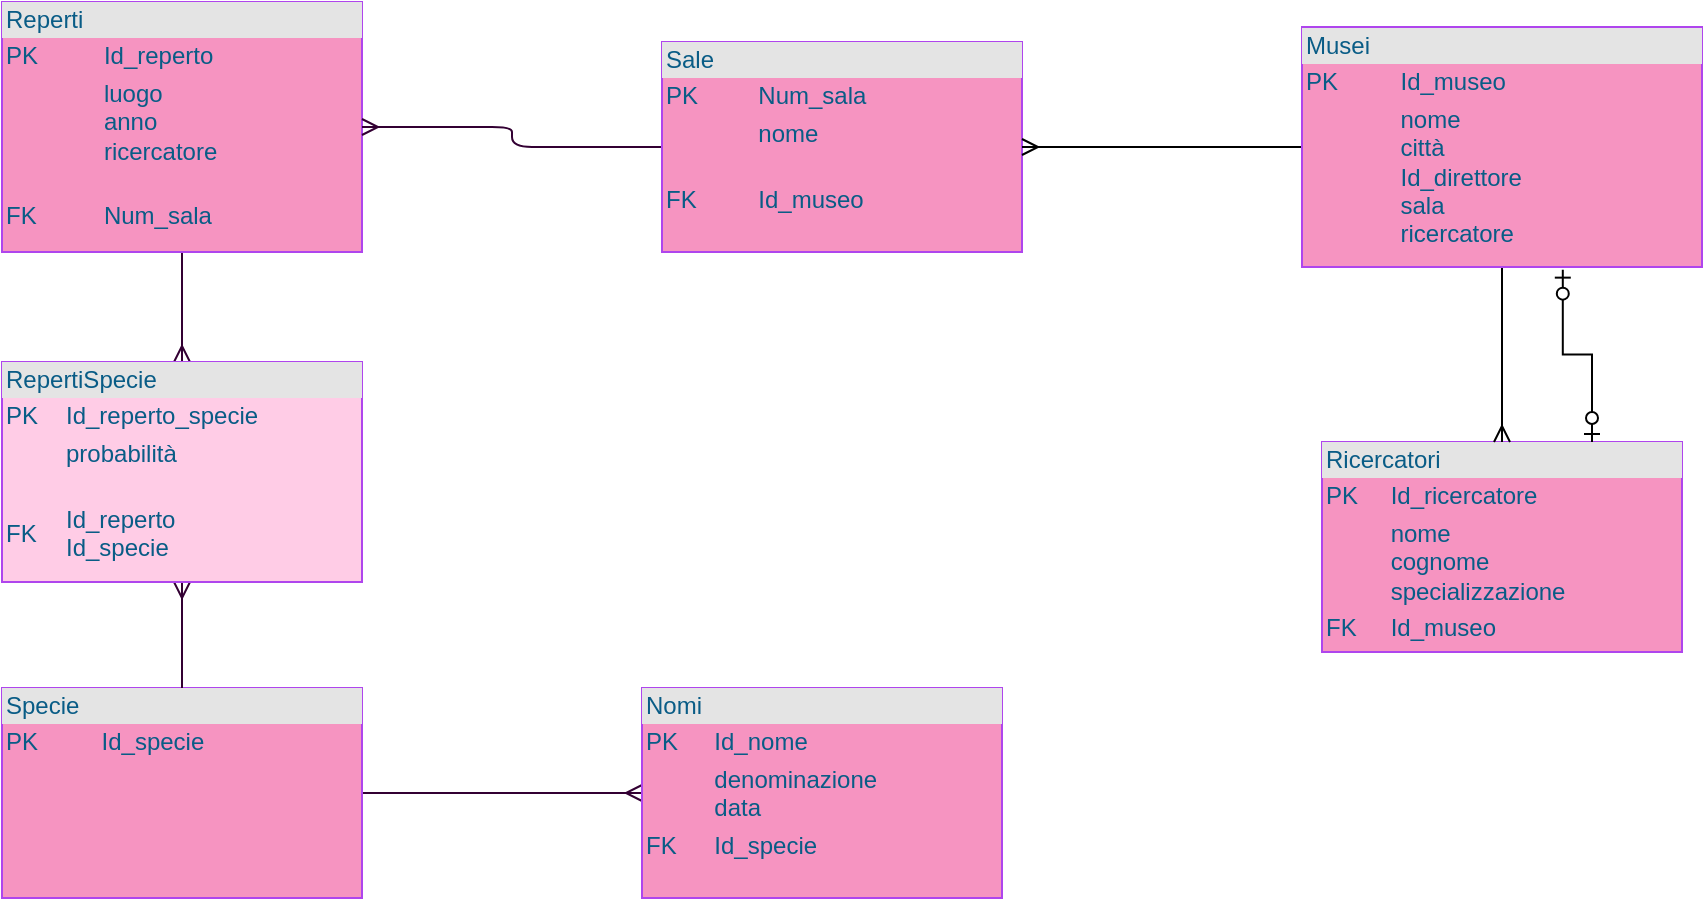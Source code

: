 <mxfile version="13.9.7" type="github">
  <diagram name="Page-1" id="e7e014a7-5840-1c2e-5031-d8a46d1fe8dd">
    <mxGraphModel dx="788" dy="512" grid="1" gridSize="10" guides="1" tooltips="1" connect="1" arrows="1" fold="1" page="1" pageScale="1" pageWidth="1169" pageHeight="826" math="0" shadow="0">
      <root>
        <mxCell id="0" />
        <mxCell id="1" parent="0" />
        <mxCell id="fetIM_wL7qm3xEip3_ih-56" style="edgeStyle=orthogonalEdgeStyle;curved=0;rounded=1;sketch=0;orthogonalLoop=1;jettySize=auto;html=1;entryX=0;entryY=0.5;entryDx=0;entryDy=0;fillColor=#F694C1;fontColor=#095C86;endArrow=ERmany;endFill=0;strokeColor=#330033;exitX=1;exitY=0.5;exitDx=0;exitDy=0;" parent="1" source="fetIM_wL7qm3xEip3_ih-53" target="fetIM_wL7qm3xEip3_ih-54" edge="1">
          <mxGeometry relative="1" as="geometry" />
        </mxCell>
        <mxCell id="fetIM_wL7qm3xEip3_ih-58" style="edgeStyle=orthogonalEdgeStyle;curved=0;rounded=1;sketch=0;orthogonalLoop=1;jettySize=auto;html=1;endArrow=ERmany;endFill=0;strokeColor=#330033;fillColor=#F694C1;fontColor=#095C86;exitX=0.5;exitY=1;exitDx=0;exitDy=0;entryX=0.5;entryY=0;entryDx=0;entryDy=0;" parent="1" source="fetIM_wL7qm3xEip3_ih-49" target="fetIM_wL7qm3xEip3_ih-57" edge="1">
          <mxGeometry relative="1" as="geometry">
            <mxPoint x="180" y="240" as="sourcePoint" />
            <mxPoint x="170" y="230" as="targetPoint" />
            <Array as="points" />
          </mxGeometry>
        </mxCell>
        <mxCell id="fetIM_wL7qm3xEip3_ih-49" value="&lt;div style=&quot;box-sizing: border-box ; width: 100% ; background: #e4e4e4 ; padding: 2px&quot;&gt;Reperti&lt;/div&gt;&lt;table style=&quot;width: 100% ; font-size: 1em&quot; cellpadding=&quot;2&quot; cellspacing=&quot;0&quot;&gt;&lt;tbody&gt;&lt;tr&gt;&lt;td&gt;PK&lt;/td&gt;&lt;td&gt;Id_reperto&lt;br&gt;&lt;/td&gt;&lt;/tr&gt;&lt;tr&gt;&lt;td&gt;&lt;br&gt;&lt;/td&gt;&lt;td&gt;luogo&lt;br&gt;anno&lt;br&gt;ricercatore&lt;br&gt;&lt;br&gt;&lt;/td&gt;&lt;/tr&gt;&lt;tr&gt;&lt;td&gt;FK&amp;nbsp;&lt;/td&gt;&lt;td&gt;Num_sala&lt;/td&gt;&lt;/tr&gt;&lt;/tbody&gt;&lt;/table&gt;" style="verticalAlign=top;align=left;overflow=fill;html=1;fillColor=#F694C1;strokeColor=#AF45ED;fontColor=#095C86;" parent="1" vertex="1">
          <mxGeometry x="50" y="70" width="180" height="125" as="geometry" />
        </mxCell>
        <mxCell id="fetIM_wL7qm3xEip3_ih-50" value="&lt;div style=&quot;box-sizing: border-box ; width: 100% ; background: #e4e4e4 ; padding: 2px&quot;&gt;Ricercatori&lt;/div&gt;&lt;table style=&quot;width: 100% ; font-size: 1em&quot; cellpadding=&quot;2&quot; cellspacing=&quot;0&quot;&gt;&lt;tbody&gt;&lt;tr&gt;&lt;td&gt;PK&lt;/td&gt;&lt;td&gt;Id_ricercatore&lt;br&gt;&lt;/td&gt;&lt;/tr&gt;&lt;tr&gt;&lt;td&gt;&lt;br&gt;&lt;/td&gt;&lt;td&gt;nome&lt;br&gt;cognome&lt;br&gt;specializzazione&lt;/td&gt;&lt;/tr&gt;&lt;tr&gt;&lt;td&gt;FK&lt;/td&gt;&lt;td&gt;Id_museo&lt;/td&gt;&lt;/tr&gt;&lt;/tbody&gt;&lt;/table&gt;" style="verticalAlign=top;align=left;overflow=fill;html=1;fillColor=#F694C1;fontColor=#095C86;strokeColor=#AF45ED;" parent="1" vertex="1">
          <mxGeometry x="710" y="290" width="180" height="105" as="geometry" />
        </mxCell>
        <mxCell id="fetIM_wL7qm3xEip3_ih-60" style="edgeStyle=orthogonalEdgeStyle;curved=0;rounded=1;sketch=0;orthogonalLoop=1;jettySize=auto;html=1;exitX=0;exitY=0.5;exitDx=0;exitDy=0;entryX=1;entryY=0.5;entryDx=0;entryDy=0;endArrow=ERmany;endFill=0;strokeColor=#330033;fillColor=#F694C1;fontColor=#095C86;" parent="1" source="fetIM_wL7qm3xEip3_ih-51" target="fetIM_wL7qm3xEip3_ih-49" edge="1">
          <mxGeometry relative="1" as="geometry" />
        </mxCell>
        <mxCell id="fetIM_wL7qm3xEip3_ih-51" value="&lt;div style=&quot;box-sizing: border-box ; width: 100% ; background: #e4e4e4 ; padding: 2px&quot;&gt;Sale&lt;/div&gt;&lt;table style=&quot;width: 100% ; font-size: 1em&quot; cellpadding=&quot;2&quot; cellspacing=&quot;0&quot;&gt;&lt;tbody&gt;&lt;tr&gt;&lt;td&gt;PK&lt;/td&gt;&lt;td&gt;Num_sala&lt;/td&gt;&lt;/tr&gt;&lt;tr&gt;&lt;td&gt;&lt;br&gt;&lt;/td&gt;&lt;td&gt;nome&lt;/td&gt;&lt;/tr&gt;&lt;tr&gt;&lt;td&gt;FK&lt;/td&gt;&lt;td&gt;&lt;br&gt;Id_museo&lt;br&gt;&lt;br&gt;&lt;/td&gt;&lt;/tr&gt;&lt;/tbody&gt;&lt;/table&gt;" style="verticalAlign=top;align=left;overflow=fill;html=1;fillColor=#F694C1;strokeColor=#AF45ED;fontColor=#095C86;" parent="1" vertex="1">
          <mxGeometry x="380" y="90" width="180" height="105" as="geometry" />
        </mxCell>
        <mxCell id="J6SQIUYGpwcaE3tfgoB5-7" style="edgeStyle=orthogonalEdgeStyle;rounded=0;orthogonalLoop=1;jettySize=auto;html=1;entryX=0.5;entryY=0;entryDx=0;entryDy=0;endArrow=ERmany;endFill=0;fontColor=#095C86;" edge="1" parent="1" source="fetIM_wL7qm3xEip3_ih-52" target="fetIM_wL7qm3xEip3_ih-50">
          <mxGeometry relative="1" as="geometry" />
        </mxCell>
        <mxCell id="J6SQIUYGpwcaE3tfgoB5-8" style="edgeStyle=orthogonalEdgeStyle;rounded=0;orthogonalLoop=1;jettySize=auto;html=1;entryX=1;entryY=0.5;entryDx=0;entryDy=0;endArrow=ERmany;endFill=0;fontColor=#095C86;" edge="1" parent="1" source="fetIM_wL7qm3xEip3_ih-52" target="fetIM_wL7qm3xEip3_ih-51">
          <mxGeometry relative="1" as="geometry" />
        </mxCell>
        <mxCell id="fetIM_wL7qm3xEip3_ih-52" value="&lt;div style=&quot;box-sizing: border-box ; width: 100% ; background: #e4e4e4 ; padding: 2px&quot;&gt;Musei&lt;/div&gt;&lt;table style=&quot;width: 100% ; font-size: 1em&quot; cellpadding=&quot;2&quot; cellspacing=&quot;0&quot;&gt;&lt;tbody&gt;&lt;tr&gt;&lt;td&gt;PK&lt;/td&gt;&lt;td&gt;Id_museo&lt;br&gt;&lt;/td&gt;&lt;/tr&gt;&lt;tr&gt;&lt;td&gt;&lt;br&gt;&lt;/td&gt;&lt;td&gt;nome&lt;br&gt;città&lt;br&gt;Id_direttore&lt;br&gt;sala&lt;br&gt;ricercatore&lt;/td&gt;&lt;/tr&gt;&lt;tr&gt;&lt;td&gt;&lt;br&gt;&lt;/td&gt;&lt;td&gt;&lt;/td&gt;&lt;/tr&gt;&lt;/tbody&gt;&lt;/table&gt;" style="verticalAlign=top;align=left;overflow=fill;html=1;strokeColor=#AF45ED;fillColor=#F694C1;fontColor=#095C86;" parent="1" vertex="1">
          <mxGeometry x="700" y="82.5" width="200" height="120" as="geometry" />
        </mxCell>
        <mxCell id="fetIM_wL7qm3xEip3_ih-53" value="&lt;div style=&quot;box-sizing: border-box ; width: 100% ; background: #e4e4e4 ; padding: 2px&quot;&gt;Specie&lt;/div&gt;&lt;table style=&quot;width: 100% ; font-size: 1em&quot; cellpadding=&quot;2&quot; cellspacing=&quot;0&quot;&gt;&lt;tbody&gt;&lt;tr&gt;&lt;td&gt;PK&lt;/td&gt;&lt;td&gt;Id_specie&lt;/td&gt;&lt;/tr&gt;&lt;tr&gt;&lt;td&gt;&lt;br&gt;&lt;/td&gt;&lt;td&gt;&lt;br&gt;&lt;/td&gt;&lt;/tr&gt;&lt;tr&gt;&lt;td&gt;&lt;br&gt;&lt;/td&gt;&lt;td&gt;&lt;/td&gt;&lt;/tr&gt;&lt;/tbody&gt;&lt;/table&gt;" style="verticalAlign=top;align=left;overflow=fill;html=1;fillColor=#F694C1;strokeColor=#AF45ED;fontColor=#095C86;" parent="1" vertex="1">
          <mxGeometry x="50" y="413" width="180" height="105" as="geometry" />
        </mxCell>
        <mxCell id="fetIM_wL7qm3xEip3_ih-54" value="&lt;div style=&quot;box-sizing: border-box ; width: 100% ; background: #e4e4e4 ; padding: 2px&quot;&gt;Nomi&lt;/div&gt;&lt;table style=&quot;width: 100% ; font-size: 1em&quot; cellpadding=&quot;2&quot; cellspacing=&quot;0&quot;&gt;&lt;tbody&gt;&lt;tr&gt;&lt;td&gt;PK&lt;/td&gt;&lt;td&gt;Id_nome&lt;br&gt;&lt;/td&gt;&lt;/tr&gt;&lt;tr&gt;&lt;td&gt;&lt;br&gt;&lt;/td&gt;&lt;td&gt;denominazione&lt;br&gt;data&lt;/td&gt;&lt;/tr&gt;&lt;tr&gt;&lt;td&gt;FK&lt;/td&gt;&lt;td&gt;Id_specie&lt;/td&gt;&lt;/tr&gt;&lt;/tbody&gt;&lt;/table&gt;" style="verticalAlign=top;align=left;overflow=fill;html=1;fillColor=#F694C1;strokeColor=#AF45ED;fontColor=#095C86;" parent="1" vertex="1">
          <mxGeometry x="370" y="413" width="180" height="105" as="geometry" />
        </mxCell>
        <mxCell id="fetIM_wL7qm3xEip3_ih-59" style="edgeStyle=orthogonalEdgeStyle;curved=0;rounded=1;sketch=0;orthogonalLoop=1;jettySize=auto;html=1;exitX=0.5;exitY=0;exitDx=0;exitDy=0;endArrow=ERmany;endFill=0;strokeColor=#330033;fillColor=#F694C1;fontColor=#095C86;entryX=0.5;entryY=1;entryDx=0;entryDy=0;" parent="1" source="fetIM_wL7qm3xEip3_ih-53" target="fetIM_wL7qm3xEip3_ih-57" edge="1">
          <mxGeometry relative="1" as="geometry">
            <mxPoint x="190" y="390" as="targetPoint" />
          </mxGeometry>
        </mxCell>
        <mxCell id="fetIM_wL7qm3xEip3_ih-57" value="&lt;div style=&quot;box-sizing: border-box ; width: 100% ; background: #e4e4e4 ; padding: 2px&quot;&gt;RepertiSpecie&lt;/div&gt;&lt;table style=&quot;width: 100% ; font-size: 1em&quot; cellpadding=&quot;2&quot; cellspacing=&quot;0&quot;&gt;&lt;tbody&gt;&lt;tr&gt;&lt;td&gt;PK&lt;/td&gt;&lt;td&gt;Id_reperto_specie&lt;/td&gt;&lt;/tr&gt;&lt;tr&gt;&lt;td&gt;&lt;br&gt;&lt;/td&gt;&lt;td&gt;probabilità&lt;br&gt;&lt;br&gt;&lt;/td&gt;&lt;/tr&gt;&lt;tr&gt;&lt;td&gt;FK&lt;/td&gt;&lt;td&gt;Id_reperto&amp;nbsp;&lt;br&gt;Id_specie&lt;/td&gt;&lt;/tr&gt;&lt;/tbody&gt;&lt;/table&gt;" style="verticalAlign=top;align=left;overflow=fill;html=1;strokeColor=#AF45ED;fontColor=#095C86;fillColor=#FFCCE6;" parent="1" vertex="1">
          <mxGeometry x="50" y="250" width="180" height="110" as="geometry" />
        </mxCell>
        <mxCell id="J6SQIUYGpwcaE3tfgoB5-13" style="edgeStyle=orthogonalEdgeStyle;rounded=0;orthogonalLoop=1;jettySize=auto;html=1;entryX=0.75;entryY=0;entryDx=0;entryDy=0;endArrow=ERzeroToOne;endFill=1;fontColor=#095C86;startArrow=ERzeroToOne;startFill=1;exitX=0.652;exitY=1.011;exitDx=0;exitDy=0;exitPerimeter=0;" edge="1" parent="1" source="fetIM_wL7qm3xEip3_ih-52" target="fetIM_wL7qm3xEip3_ih-50">
          <mxGeometry relative="1" as="geometry">
            <mxPoint x="830" y="230" as="sourcePoint" />
            <mxPoint x="810" y="300" as="targetPoint" />
          </mxGeometry>
        </mxCell>
      </root>
    </mxGraphModel>
  </diagram>
</mxfile>
